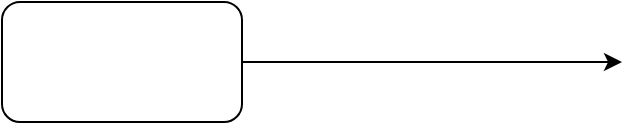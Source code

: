 <mxfile version="18.2.0" type="github"><diagram id="2JbGGE84wMJiUyhmYr_4" name="Page-1"><mxGraphModel dx="1108" dy="439" grid="1" gridSize="10" guides="1" tooltips="1" connect="1" arrows="1" fold="1" page="1" pageScale="1" pageWidth="1100" pageHeight="1700" math="0" shadow="0"><root><mxCell id="0"/><mxCell id="1" parent="0"/><mxCell id="p3FwsQ8255xElhNCxJZY-5" style="edgeStyle=orthogonalEdgeStyle;rounded=0;orthogonalLoop=1;jettySize=auto;html=1;" edge="1" parent="1" source="p3FwsQ8255xElhNCxJZY-4"><mxGeometry relative="1" as="geometry"><mxPoint x="770" y="330" as="targetPoint"/></mxGeometry></mxCell><mxCell id="p3FwsQ8255xElhNCxJZY-4" value="" style="rounded=1;whiteSpace=wrap;html=1;" vertex="1" parent="1"><mxGeometry x="460" y="300" width="120" height="60" as="geometry"/></mxCell></root></mxGraphModel></diagram></mxfile>